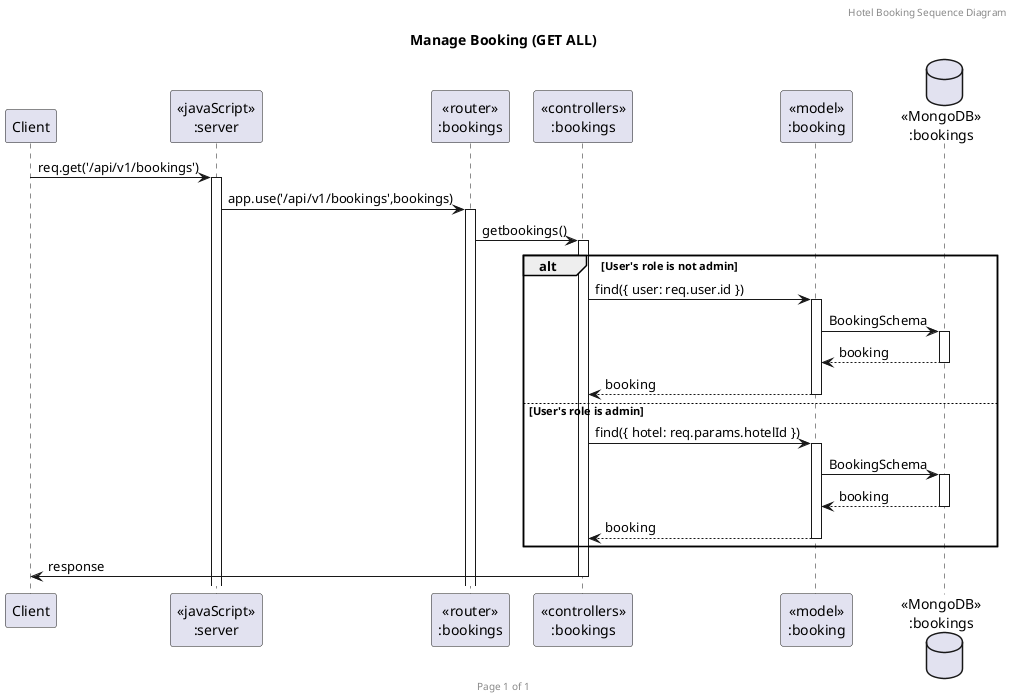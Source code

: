 @startuml Manage Booking (GET ALL)

header Hotel Booking Sequence Diagram
footer Page %page% of %lastpage%
title "Manage Booking (GET ALL)"

participant "Client" as client
participant "<<javaScript>>\n:server" as server
participant "<<router>>\n:bookings" as routerBookings
participant "<<controllers>>\n:bookings" as controllersBookings
participant "<<model>>\n:booking" as modelBooking
database "<<MongoDB>>\n:bookings" as BookingsDatabase

client->server ++:req.get('/api/v1/bookings')
server->routerBookings ++:app.use('/api/v1/bookings',bookings)
routerBookings -> controllersBookings ++:getbookings()

alt User's role is not admin
controllersBookings->modelBooking ++:find({ user: req.user.id })
modelBooking ->BookingsDatabase ++: BookingSchema
BookingsDatabase --> modelBooking --: booking
controllersBookings <-- modelBooking --:booking
else User's role is admin
controllersBookings->modelBooking ++:find({ hotel: req.params.hotelId })
modelBooking ->BookingsDatabase ++: BookingSchema
BookingsDatabase --> modelBooking --: booking
controllersBookings <-- modelBooking --:booking
end
controllersBookings->client --:response

@enduml
